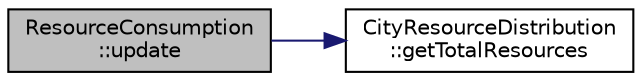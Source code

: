 digraph "ResourceConsumption::update"
{
 // LATEX_PDF_SIZE
  edge [fontname="Helvetica",fontsize="10",labelfontname="Helvetica",labelfontsize="10"];
  node [fontname="Helvetica",fontsize="10",shape=record];
  rankdir="LR";
  Node1 [label="ResourceConsumption\l::update",height=0.2,width=0.4,color="black", fillcolor="grey75", style="filled", fontcolor="black",tooltip="Updates resource consumption metrics based on city state."];
  Node1 -> Node2 [color="midnightblue",fontsize="10",style="solid",fontname="Helvetica"];
  Node2 [label="CityResourceDistribution\l::getTotalResources",height=0.2,width=0.4,color="black", fillcolor="white", style="filled",URL="$classCityResourceDistribution.html#aad2418bdc5daa94431b4a43df21e2f47",tooltip=" "];
}

